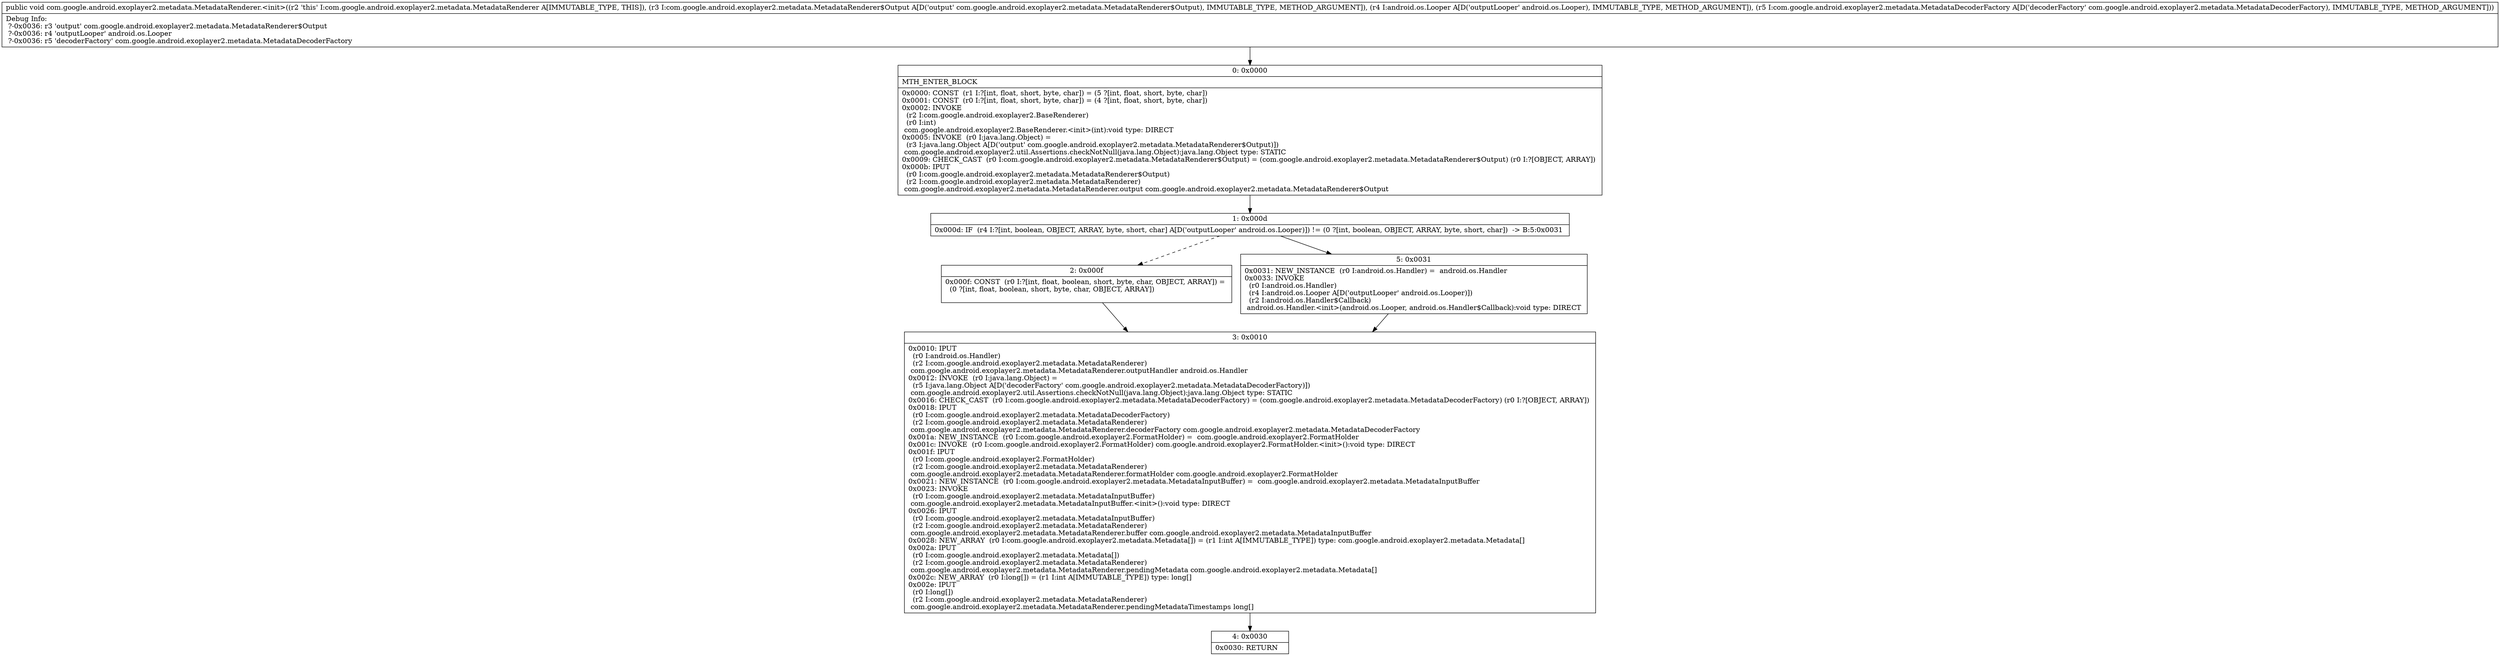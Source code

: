 digraph "CFG forcom.google.android.exoplayer2.metadata.MetadataRenderer.\<init\>(Lcom\/google\/android\/exoplayer2\/metadata\/MetadataRenderer$Output;Landroid\/os\/Looper;Lcom\/google\/android\/exoplayer2\/metadata\/MetadataDecoderFactory;)V" {
Node_0 [shape=record,label="{0\:\ 0x0000|MTH_ENTER_BLOCK\l|0x0000: CONST  (r1 I:?[int, float, short, byte, char]) = (5 ?[int, float, short, byte, char]) \l0x0001: CONST  (r0 I:?[int, float, short, byte, char]) = (4 ?[int, float, short, byte, char]) \l0x0002: INVOKE  \l  (r2 I:com.google.android.exoplayer2.BaseRenderer)\l  (r0 I:int)\l com.google.android.exoplayer2.BaseRenderer.\<init\>(int):void type: DIRECT \l0x0005: INVOKE  (r0 I:java.lang.Object) = \l  (r3 I:java.lang.Object A[D('output' com.google.android.exoplayer2.metadata.MetadataRenderer$Output)])\l com.google.android.exoplayer2.util.Assertions.checkNotNull(java.lang.Object):java.lang.Object type: STATIC \l0x0009: CHECK_CAST  (r0 I:com.google.android.exoplayer2.metadata.MetadataRenderer$Output) = (com.google.android.exoplayer2.metadata.MetadataRenderer$Output) (r0 I:?[OBJECT, ARRAY]) \l0x000b: IPUT  \l  (r0 I:com.google.android.exoplayer2.metadata.MetadataRenderer$Output)\l  (r2 I:com.google.android.exoplayer2.metadata.MetadataRenderer)\l com.google.android.exoplayer2.metadata.MetadataRenderer.output com.google.android.exoplayer2.metadata.MetadataRenderer$Output \l}"];
Node_1 [shape=record,label="{1\:\ 0x000d|0x000d: IF  (r4 I:?[int, boolean, OBJECT, ARRAY, byte, short, char] A[D('outputLooper' android.os.Looper)]) != (0 ?[int, boolean, OBJECT, ARRAY, byte, short, char])  \-\> B:5:0x0031 \l}"];
Node_2 [shape=record,label="{2\:\ 0x000f|0x000f: CONST  (r0 I:?[int, float, boolean, short, byte, char, OBJECT, ARRAY]) = \l  (0 ?[int, float, boolean, short, byte, char, OBJECT, ARRAY])\l \l}"];
Node_3 [shape=record,label="{3\:\ 0x0010|0x0010: IPUT  \l  (r0 I:android.os.Handler)\l  (r2 I:com.google.android.exoplayer2.metadata.MetadataRenderer)\l com.google.android.exoplayer2.metadata.MetadataRenderer.outputHandler android.os.Handler \l0x0012: INVOKE  (r0 I:java.lang.Object) = \l  (r5 I:java.lang.Object A[D('decoderFactory' com.google.android.exoplayer2.metadata.MetadataDecoderFactory)])\l com.google.android.exoplayer2.util.Assertions.checkNotNull(java.lang.Object):java.lang.Object type: STATIC \l0x0016: CHECK_CAST  (r0 I:com.google.android.exoplayer2.metadata.MetadataDecoderFactory) = (com.google.android.exoplayer2.metadata.MetadataDecoderFactory) (r0 I:?[OBJECT, ARRAY]) \l0x0018: IPUT  \l  (r0 I:com.google.android.exoplayer2.metadata.MetadataDecoderFactory)\l  (r2 I:com.google.android.exoplayer2.metadata.MetadataRenderer)\l com.google.android.exoplayer2.metadata.MetadataRenderer.decoderFactory com.google.android.exoplayer2.metadata.MetadataDecoderFactory \l0x001a: NEW_INSTANCE  (r0 I:com.google.android.exoplayer2.FormatHolder) =  com.google.android.exoplayer2.FormatHolder \l0x001c: INVOKE  (r0 I:com.google.android.exoplayer2.FormatHolder) com.google.android.exoplayer2.FormatHolder.\<init\>():void type: DIRECT \l0x001f: IPUT  \l  (r0 I:com.google.android.exoplayer2.FormatHolder)\l  (r2 I:com.google.android.exoplayer2.metadata.MetadataRenderer)\l com.google.android.exoplayer2.metadata.MetadataRenderer.formatHolder com.google.android.exoplayer2.FormatHolder \l0x0021: NEW_INSTANCE  (r0 I:com.google.android.exoplayer2.metadata.MetadataInputBuffer) =  com.google.android.exoplayer2.metadata.MetadataInputBuffer \l0x0023: INVOKE  \l  (r0 I:com.google.android.exoplayer2.metadata.MetadataInputBuffer)\l com.google.android.exoplayer2.metadata.MetadataInputBuffer.\<init\>():void type: DIRECT \l0x0026: IPUT  \l  (r0 I:com.google.android.exoplayer2.metadata.MetadataInputBuffer)\l  (r2 I:com.google.android.exoplayer2.metadata.MetadataRenderer)\l com.google.android.exoplayer2.metadata.MetadataRenderer.buffer com.google.android.exoplayer2.metadata.MetadataInputBuffer \l0x0028: NEW_ARRAY  (r0 I:com.google.android.exoplayer2.metadata.Metadata[]) = (r1 I:int A[IMMUTABLE_TYPE]) type: com.google.android.exoplayer2.metadata.Metadata[] \l0x002a: IPUT  \l  (r0 I:com.google.android.exoplayer2.metadata.Metadata[])\l  (r2 I:com.google.android.exoplayer2.metadata.MetadataRenderer)\l com.google.android.exoplayer2.metadata.MetadataRenderer.pendingMetadata com.google.android.exoplayer2.metadata.Metadata[] \l0x002c: NEW_ARRAY  (r0 I:long[]) = (r1 I:int A[IMMUTABLE_TYPE]) type: long[] \l0x002e: IPUT  \l  (r0 I:long[])\l  (r2 I:com.google.android.exoplayer2.metadata.MetadataRenderer)\l com.google.android.exoplayer2.metadata.MetadataRenderer.pendingMetadataTimestamps long[] \l}"];
Node_4 [shape=record,label="{4\:\ 0x0030|0x0030: RETURN   \l}"];
Node_5 [shape=record,label="{5\:\ 0x0031|0x0031: NEW_INSTANCE  (r0 I:android.os.Handler) =  android.os.Handler \l0x0033: INVOKE  \l  (r0 I:android.os.Handler)\l  (r4 I:android.os.Looper A[D('outputLooper' android.os.Looper)])\l  (r2 I:android.os.Handler$Callback)\l android.os.Handler.\<init\>(android.os.Looper, android.os.Handler$Callback):void type: DIRECT \l}"];
MethodNode[shape=record,label="{public void com.google.android.exoplayer2.metadata.MetadataRenderer.\<init\>((r2 'this' I:com.google.android.exoplayer2.metadata.MetadataRenderer A[IMMUTABLE_TYPE, THIS]), (r3 I:com.google.android.exoplayer2.metadata.MetadataRenderer$Output A[D('output' com.google.android.exoplayer2.metadata.MetadataRenderer$Output), IMMUTABLE_TYPE, METHOD_ARGUMENT]), (r4 I:android.os.Looper A[D('outputLooper' android.os.Looper), IMMUTABLE_TYPE, METHOD_ARGUMENT]), (r5 I:com.google.android.exoplayer2.metadata.MetadataDecoderFactory A[D('decoderFactory' com.google.android.exoplayer2.metadata.MetadataDecoderFactory), IMMUTABLE_TYPE, METHOD_ARGUMENT]))  | Debug Info:\l  ?\-0x0036: r3 'output' com.google.android.exoplayer2.metadata.MetadataRenderer$Output\l  ?\-0x0036: r4 'outputLooper' android.os.Looper\l  ?\-0x0036: r5 'decoderFactory' com.google.android.exoplayer2.metadata.MetadataDecoderFactory\l}"];
MethodNode -> Node_0;
Node_0 -> Node_1;
Node_1 -> Node_2[style=dashed];
Node_1 -> Node_5;
Node_2 -> Node_3;
Node_3 -> Node_4;
Node_5 -> Node_3;
}

